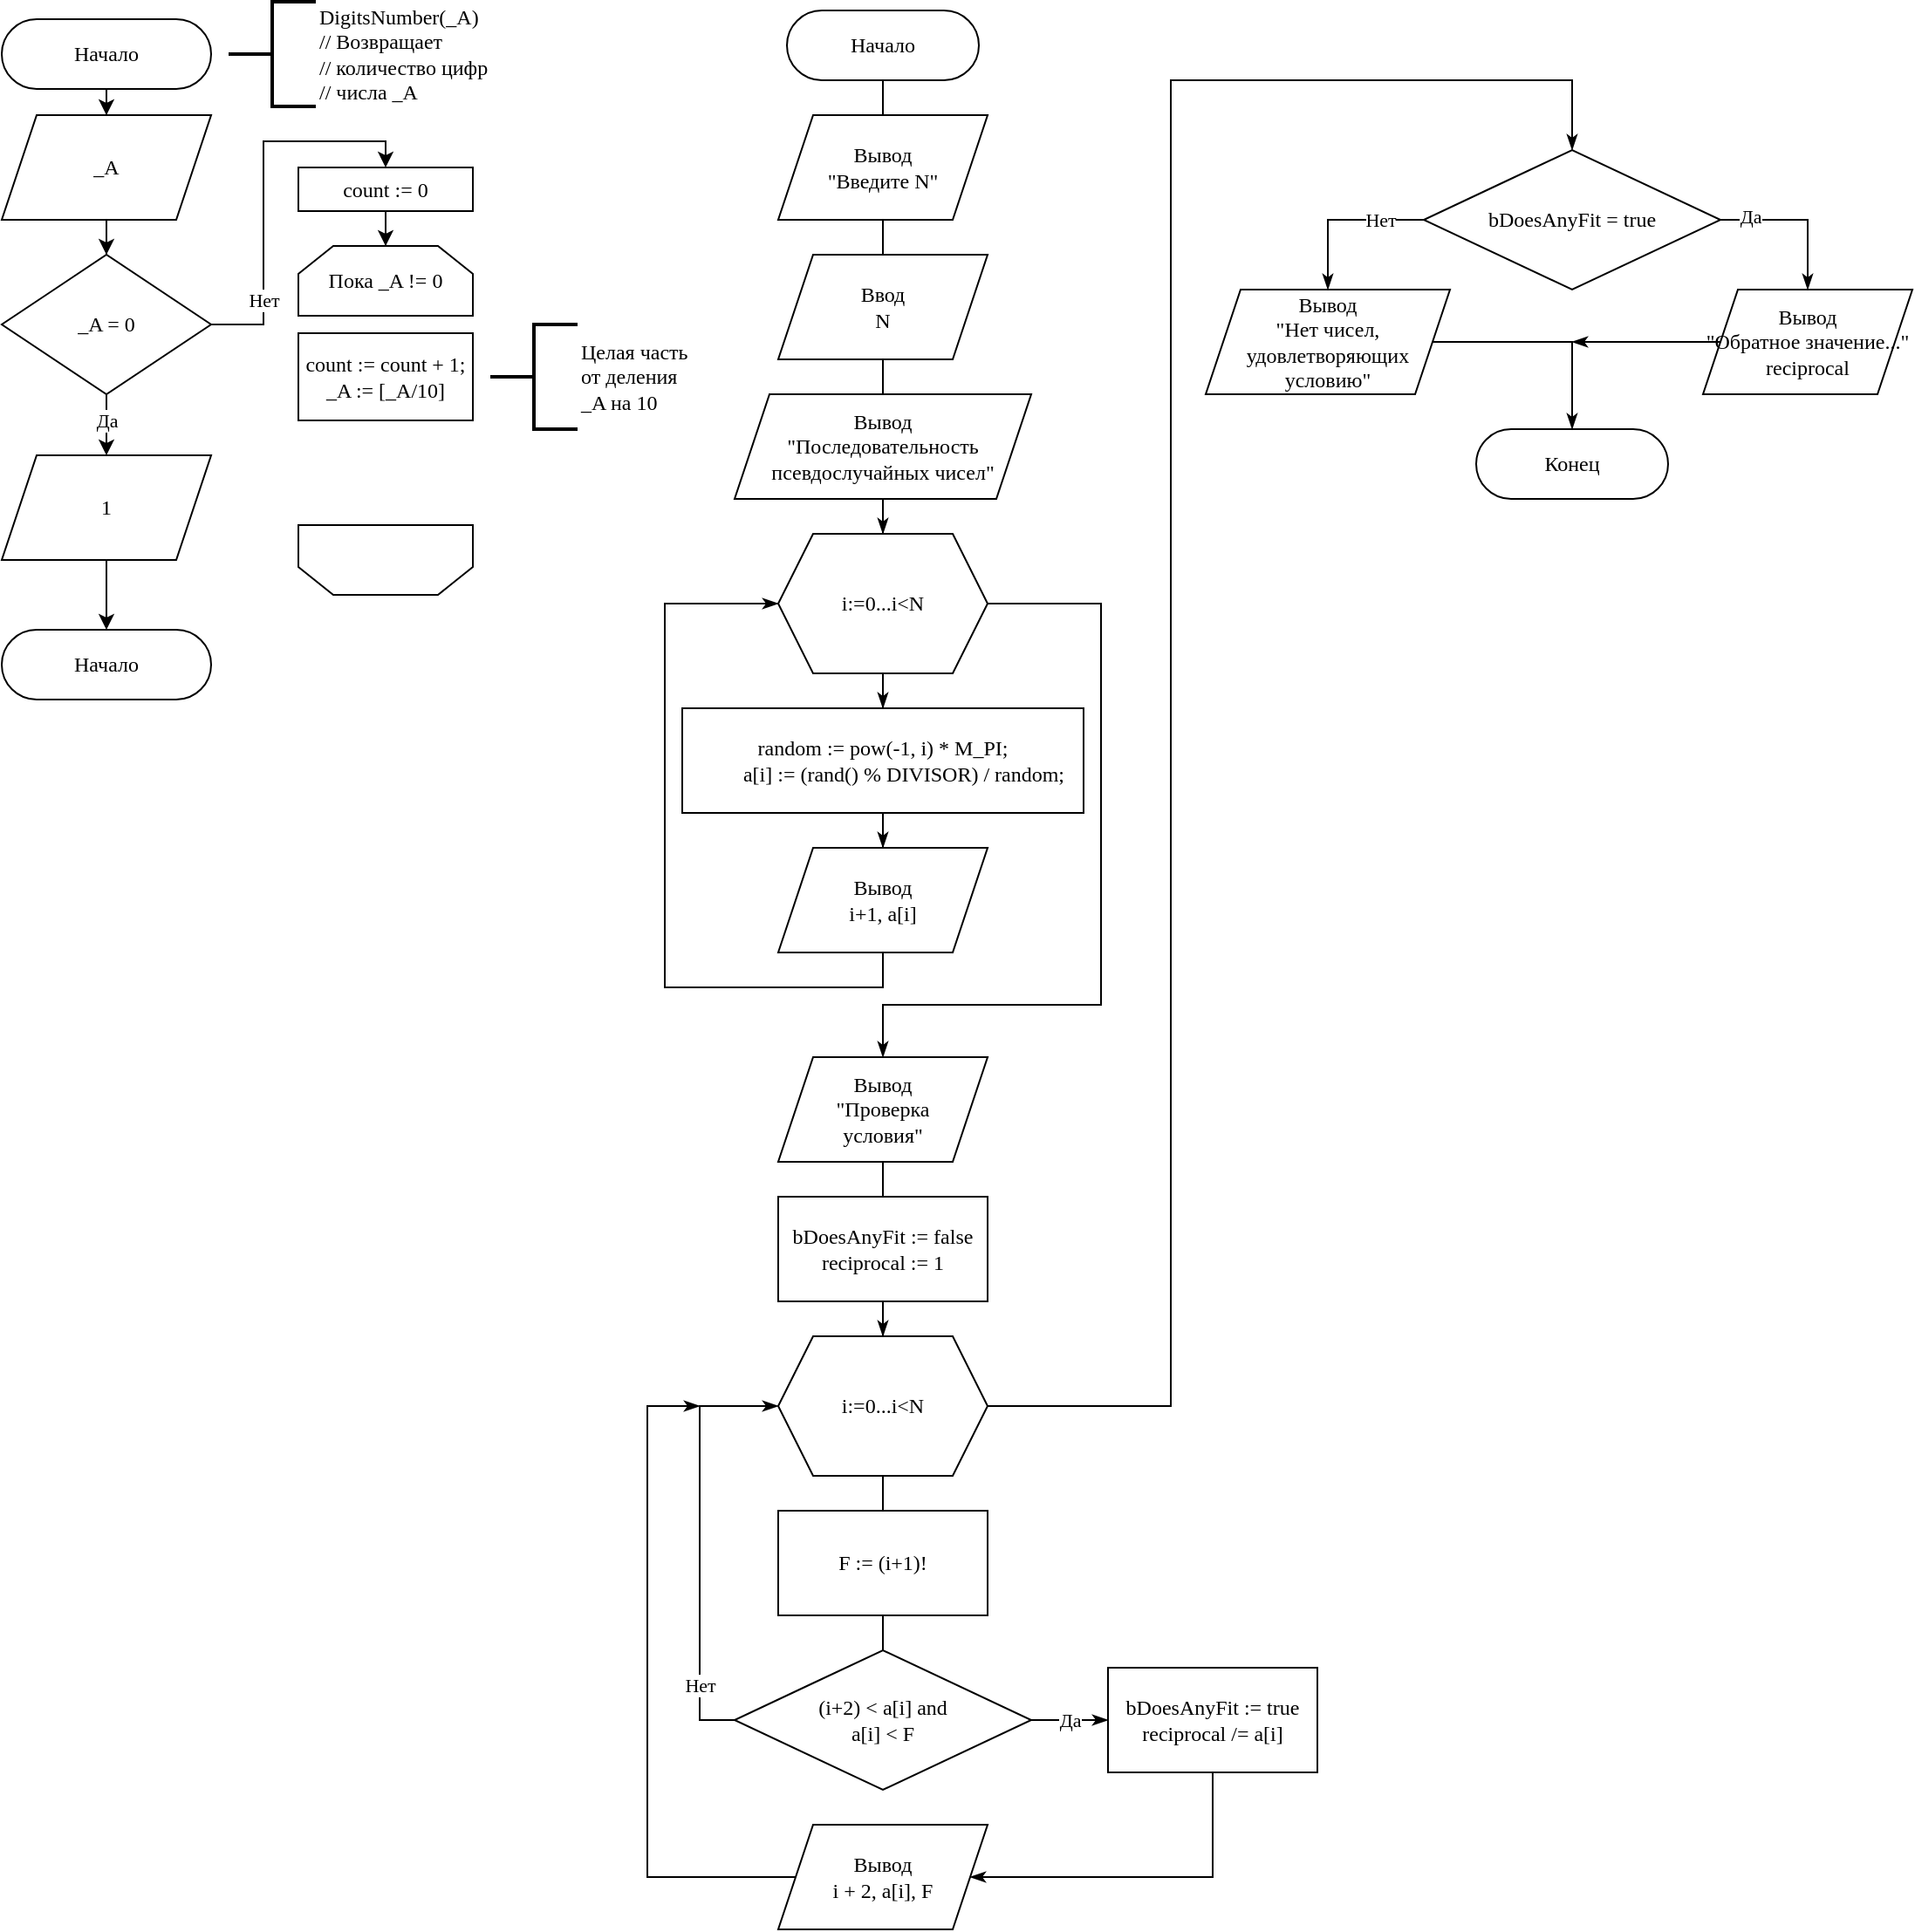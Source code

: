 <mxfile version="14.0.1" type="github">
  <diagram id="bkQqEIbe-VhgmHZrJ1t0" name="Page-1">
    <mxGraphModel dx="681" dy="482" grid="1" gridSize="10" guides="1" tooltips="1" connect="1" arrows="1" fold="1" page="1" pageScale="1" pageWidth="827" pageHeight="1169" math="0" shadow="0">
      <root>
        <mxCell id="0" />
        <mxCell id="1" parent="0" />
        <mxCell id="5rwyCiuya1J5BVVS9E9V-3" value="" style="edgeStyle=orthogonalEdgeStyle;rounded=0;orthogonalLoop=1;jettySize=auto;html=1;endArrow=none;endFill=0;fontFamily=Consolas;" parent="1" source="5rwyCiuya1J5BVVS9E9V-1" target="5rwyCiuya1J5BVVS9E9V-2" edge="1">
          <mxGeometry relative="1" as="geometry" />
        </mxCell>
        <mxCell id="5rwyCiuya1J5BVVS9E9V-1" value="&lt;div&gt;Начало&lt;/div&gt;" style="rounded=1;whiteSpace=wrap;html=1;arcSize=50;fontFamily=Consolas;" parent="1" vertex="1">
          <mxGeometry x="490" y="35" width="110" height="40" as="geometry" />
        </mxCell>
        <mxCell id="5rwyCiuya1J5BVVS9E9V-2" value="&lt;div&gt;Вывод&lt;/div&gt;&lt;div&gt;&quot;Введите N&quot;&lt;br&gt;&lt;/div&gt;" style="shape=parallelogram;perimeter=parallelogramPerimeter;whiteSpace=wrap;html=1;fixedSize=1;rounded=1;arcSize=0;fontFamily=Consolas;" parent="1" vertex="1">
          <mxGeometry x="485" y="95" width="120" height="60" as="geometry" />
        </mxCell>
        <mxCell id="Fq7ygxc2qLZX_tcr9OD_-17" value="" style="edgeStyle=orthogonalEdgeStyle;rounded=0;orthogonalLoop=1;jettySize=auto;html=1;endArrow=none;endFill=0;strokeColor=#000000;strokeWidth=1;fontFamily=Consolas;" parent="1" source="5rwyCiuya1J5BVVS9E9V-4" target="5rwyCiuya1J5BVVS9E9V-2" edge="1">
          <mxGeometry relative="1" as="geometry" />
        </mxCell>
        <mxCell id="Fq7ygxc2qLZX_tcr9OD_-19" value="" style="edgeStyle=orthogonalEdgeStyle;rounded=0;orthogonalLoop=1;jettySize=auto;html=1;endArrow=none;endFill=0;strokeColor=#000000;strokeWidth=1;fontFamily=Consolas;" parent="1" source="5rwyCiuya1J5BVVS9E9V-4" edge="1">
          <mxGeometry relative="1" as="geometry">
            <mxPoint x="545" y="255" as="targetPoint" />
          </mxGeometry>
        </mxCell>
        <mxCell id="5rwyCiuya1J5BVVS9E9V-4" value="&lt;div&gt;Ввод&lt;/div&gt;&lt;div&gt;N&lt;br&gt;&lt;/div&gt;" style="shape=parallelogram;perimeter=parallelogramPerimeter;whiteSpace=wrap;html=1;fixedSize=1;rounded=1;arcSize=0;fontFamily=Consolas;" parent="1" vertex="1">
          <mxGeometry x="485" y="175" width="120" height="60" as="geometry" />
        </mxCell>
        <mxCell id="5rwyCiuya1J5BVVS9E9V-6" style="edgeStyle=orthogonalEdgeStyle;rounded=0;orthogonalLoop=1;jettySize=auto;html=1;exitX=0.5;exitY=1;exitDx=0;exitDy=0;fontFamily=Consolas;" parent="1" source="5rwyCiuya1J5BVVS9E9V-4" target="5rwyCiuya1J5BVVS9E9V-4" edge="1">
          <mxGeometry relative="1" as="geometry" />
        </mxCell>
        <mxCell id="Fq7ygxc2qLZX_tcr9OD_-21" value="" style="edgeStyle=orthogonalEdgeStyle;rounded=0;orthogonalLoop=1;jettySize=auto;html=1;endArrow=none;endFill=0;strokeColor=#000000;strokeWidth=1;fontFamily=Consolas;" parent="1" source="5rwyCiuya1J5BVVS9E9V-17" target="Fq7ygxc2qLZX_tcr9OD_-20" edge="1">
          <mxGeometry relative="1" as="geometry" />
        </mxCell>
        <mxCell id="Fq7ygxc2qLZX_tcr9OD_-41" value="" style="edgeStyle=orthogonalEdgeStyle;rounded=0;orthogonalLoop=1;jettySize=auto;html=1;endArrow=classicThin;endFill=1;strokeColor=#000000;strokeWidth=1;fontFamily=Consolas;" parent="1" source="5rwyCiuya1J5BVVS9E9V-17" target="Fq7ygxc2qLZX_tcr9OD_-40" edge="1">
          <mxGeometry relative="1" as="geometry" />
        </mxCell>
        <mxCell id="5rwyCiuya1J5BVVS9E9V-17" value="&lt;div&gt;bDoesAnyFit := false&lt;/div&gt;&lt;div&gt;reciprocal := 1&lt;br&gt;&lt;/div&gt;" style="whiteSpace=wrap;html=1;rounded=1;arcSize=0;fontFamily=Consolas;" parent="1" vertex="1">
          <mxGeometry x="485" y="715" width="120" height="60" as="geometry" />
        </mxCell>
        <mxCell id="Fq7ygxc2qLZX_tcr9OD_-20" value="&lt;div&gt;Вывод&lt;/div&gt;&lt;div&gt;&quot;Проверка&lt;/div&gt;&lt;div&gt;условия&quot;&lt;br&gt;&lt;/div&gt;" style="shape=parallelogram;perimeter=parallelogramPerimeter;whiteSpace=wrap;html=1;fixedSize=1;rounded=1;arcSize=0;fontFamily=Consolas;" parent="1" vertex="1">
          <mxGeometry x="485" y="635" width="120" height="60" as="geometry" />
        </mxCell>
        <mxCell id="Fq7ygxc2qLZX_tcr9OD_-30" value="" style="edgeStyle=orthogonalEdgeStyle;rounded=0;orthogonalLoop=1;jettySize=auto;html=1;endArrow=classicThin;endFill=1;strokeColor=#000000;strokeWidth=1;fontFamily=Consolas;" parent="1" source="Fq7ygxc2qLZX_tcr9OD_-28" target="Fq7ygxc2qLZX_tcr9OD_-29" edge="1">
          <mxGeometry relative="1" as="geometry" />
        </mxCell>
        <mxCell id="Fq7ygxc2qLZX_tcr9OD_-38" style="edgeStyle=orthogonalEdgeStyle;rounded=0;orthogonalLoop=1;jettySize=auto;html=1;endArrow=classicThin;endFill=1;strokeColor=#000000;strokeWidth=1;entryX=0.5;entryY=0;entryDx=0;entryDy=0;fontFamily=Consolas;" parent="1" source="Fq7ygxc2qLZX_tcr9OD_-28" target="Fq7ygxc2qLZX_tcr9OD_-20" edge="1">
          <mxGeometry relative="1" as="geometry">
            <mxPoint x="545" y="625" as="targetPoint" />
            <Array as="points">
              <mxPoint x="670" y="375" />
              <mxPoint x="670" y="605" />
              <mxPoint x="545" y="605" />
            </Array>
          </mxGeometry>
        </mxCell>
        <mxCell id="Fq7ygxc2qLZX_tcr9OD_-28" value="i:=0...i&amp;lt;N" style="shape=hexagon;perimeter=hexagonPerimeter2;whiteSpace=wrap;html=1;fixedSize=1;strokeWidth=1;fontFamily=Consolas;" parent="1" vertex="1">
          <mxGeometry x="485" y="335" width="120" height="80" as="geometry" />
        </mxCell>
        <mxCell id="Fq7ygxc2qLZX_tcr9OD_-34" value="" style="edgeStyle=orthogonalEdgeStyle;rounded=0;orthogonalLoop=1;jettySize=auto;html=1;endArrow=classicThin;endFill=1;strokeColor=#000000;strokeWidth=1;fontFamily=Consolas;" parent="1" source="Fq7ygxc2qLZX_tcr9OD_-29" target="Fq7ygxc2qLZX_tcr9OD_-33" edge="1">
          <mxGeometry relative="1" as="geometry" />
        </mxCell>
        <mxCell id="Fq7ygxc2qLZX_tcr9OD_-29" value="random := pow(-1, i) * M_PI;&lt;br&gt;&amp;nbsp;&amp;nbsp;&amp;nbsp;&amp;nbsp;&amp;nbsp;&amp;nbsp;&amp;nbsp; a[i] := (rand() % DIVISOR) / random;" style="whiteSpace=wrap;html=1;strokeWidth=1;fontFamily=Consolas;" parent="1" vertex="1">
          <mxGeometry x="430" y="435" width="230" height="60" as="geometry" />
        </mxCell>
        <mxCell id="Fq7ygxc2qLZX_tcr9OD_-35" style="edgeStyle=orthogonalEdgeStyle;rounded=0;orthogonalLoop=1;jettySize=auto;html=1;endArrow=classicThin;endFill=1;strokeWidth=1;entryX=0;entryY=0.5;entryDx=0;entryDy=0;fontFamily=Consolas;" parent="1" source="Fq7ygxc2qLZX_tcr9OD_-33" target="Fq7ygxc2qLZX_tcr9OD_-28" edge="1">
          <mxGeometry relative="1" as="geometry">
            <mxPoint x="360" y="595" as="targetPoint" />
            <Array as="points">
              <mxPoint x="545" y="595" />
              <mxPoint x="420" y="595" />
              <mxPoint x="420" y="375" />
            </Array>
          </mxGeometry>
        </mxCell>
        <mxCell id="Fq7ygxc2qLZX_tcr9OD_-33" value="&lt;div&gt;Вывод&lt;/div&gt;&lt;div&gt;i+1, a[i]&lt;br&gt;&lt;/div&gt;" style="shape=parallelogram;perimeter=parallelogramPerimeter;whiteSpace=wrap;html=1;fixedSize=1;strokeWidth=1;fontFamily=Consolas;" parent="1" vertex="1">
          <mxGeometry x="485" y="515" width="120" height="60" as="geometry" />
        </mxCell>
        <mxCell id="Fq7ygxc2qLZX_tcr9OD_-37" value="" style="edgeStyle=orthogonalEdgeStyle;rounded=0;orthogonalLoop=1;jettySize=auto;html=1;endArrow=classicThin;endFill=1;strokeColor=#000000;strokeWidth=1;fontFamily=Consolas;" parent="1" source="Fq7ygxc2qLZX_tcr9OD_-36" target="Fq7ygxc2qLZX_tcr9OD_-28" edge="1">
          <mxGeometry relative="1" as="geometry" />
        </mxCell>
        <mxCell id="Fq7ygxc2qLZX_tcr9OD_-36" value="&lt;div&gt;Вывод&lt;/div&gt;&lt;div&gt;&quot;Последовательность&lt;/div&gt;&lt;div&gt;псевдослучайных чисел&quot;&lt;br&gt;&lt;/div&gt;" style="shape=parallelogram;perimeter=parallelogramPerimeter;whiteSpace=wrap;html=1;fixedSize=1;rounded=1;arcSize=0;fontFamily=Consolas;" parent="1" vertex="1">
          <mxGeometry x="460" y="255" width="170" height="60" as="geometry" />
        </mxCell>
        <mxCell id="Fq7ygxc2qLZX_tcr9OD_-43" value="" style="edgeStyle=orthogonalEdgeStyle;rounded=0;orthogonalLoop=1;jettySize=auto;html=1;endArrow=none;endFill=0;strokeColor=#000000;strokeWidth=1;fontFamily=Consolas;" parent="1" source="Fq7ygxc2qLZX_tcr9OD_-40" target="Fq7ygxc2qLZX_tcr9OD_-42" edge="1">
          <mxGeometry relative="1" as="geometry" />
        </mxCell>
        <mxCell id="Fq7ygxc2qLZX_tcr9OD_-54" style="edgeStyle=orthogonalEdgeStyle;rounded=0;orthogonalLoop=1;jettySize=auto;html=1;endArrow=classicThin;endFill=1;strokeColor=#000000;strokeWidth=1;entryX=0.5;entryY=0;entryDx=0;entryDy=0;fontFamily=Consolas;" parent="1" source="Fq7ygxc2qLZX_tcr9OD_-40" target="Fq7ygxc2qLZX_tcr9OD_-55" edge="1">
          <mxGeometry relative="1" as="geometry">
            <mxPoint x="1020" y="115" as="targetPoint" />
            <Array as="points">
              <mxPoint x="710" y="835" />
              <mxPoint x="710" y="75" />
              <mxPoint x="940" y="75" />
            </Array>
          </mxGeometry>
        </mxCell>
        <mxCell id="Fq7ygxc2qLZX_tcr9OD_-40" value="i:=0...i&amp;lt;N" style="shape=hexagon;perimeter=hexagonPerimeter2;whiteSpace=wrap;html=1;fixedSize=1;rounded=1;arcSize=0;fontFamily=Consolas;" parent="1" vertex="1">
          <mxGeometry x="485" y="795" width="120" height="80" as="geometry" />
        </mxCell>
        <mxCell id="Fq7ygxc2qLZX_tcr9OD_-45" value="" style="edgeStyle=orthogonalEdgeStyle;rounded=0;orthogonalLoop=1;jettySize=auto;html=1;endArrow=none;endFill=0;strokeColor=#000000;strokeWidth=1;fontFamily=Consolas;" parent="1" source="Fq7ygxc2qLZX_tcr9OD_-42" target="Fq7ygxc2qLZX_tcr9OD_-44" edge="1">
          <mxGeometry relative="1" as="geometry" />
        </mxCell>
        <mxCell id="Fq7ygxc2qLZX_tcr9OD_-42" value="&lt;div&gt;F := (i+1)!&lt;/div&gt;" style="whiteSpace=wrap;html=1;rounded=1;arcSize=0;fontFamily=Consolas;" parent="1" vertex="1">
          <mxGeometry x="485" y="895" width="120" height="60" as="geometry" />
        </mxCell>
        <mxCell id="Fq7ygxc2qLZX_tcr9OD_-46" value="Нет" style="edgeStyle=orthogonalEdgeStyle;rounded=0;orthogonalLoop=1;jettySize=auto;html=1;endArrow=classicThin;endFill=1;strokeColor=#000000;strokeWidth=1;entryX=0;entryY=0.5;entryDx=0;entryDy=0;fontFamily=Consolas;" parent="1" source="Fq7ygxc2qLZX_tcr9OD_-44" target="Fq7ygxc2qLZX_tcr9OD_-40" edge="1">
          <mxGeometry x="-0.673" relative="1" as="geometry">
            <mxPoint x="410" y="835" as="targetPoint" />
            <Array as="points">
              <mxPoint x="440" y="1015" />
              <mxPoint x="440" y="835" />
            </Array>
            <mxPoint as="offset" />
          </mxGeometry>
        </mxCell>
        <mxCell id="Fq7ygxc2qLZX_tcr9OD_-48" value="&lt;div&gt;Да&lt;/div&gt;" style="edgeStyle=orthogonalEdgeStyle;rounded=0;orthogonalLoop=1;jettySize=auto;html=1;endArrow=classicThin;endFill=1;strokeColor=#000000;strokeWidth=1;fontFamily=Consolas;" parent="1" source="Fq7ygxc2qLZX_tcr9OD_-44" target="Fq7ygxc2qLZX_tcr9OD_-47" edge="1">
          <mxGeometry relative="1" as="geometry" />
        </mxCell>
        <mxCell id="Fq7ygxc2qLZX_tcr9OD_-44" value="&lt;div&gt;(i+2) &amp;lt; a[i] and&lt;/div&gt;&lt;div&gt;a[i] &amp;lt; F&lt;br&gt;&lt;/div&gt;" style="rhombus;whiteSpace=wrap;html=1;rounded=1;arcSize=0;fontFamily=Consolas;" parent="1" vertex="1">
          <mxGeometry x="460" y="975" width="170" height="80" as="geometry" />
        </mxCell>
        <mxCell id="Fq7ygxc2qLZX_tcr9OD_-51" value="" style="edgeStyle=orthogonalEdgeStyle;rounded=0;orthogonalLoop=1;jettySize=auto;html=1;endArrow=classicThin;endFill=1;strokeColor=#000000;strokeWidth=1;fontFamily=Consolas;" parent="1" source="Fq7ygxc2qLZX_tcr9OD_-47" target="Fq7ygxc2qLZX_tcr9OD_-50" edge="1">
          <mxGeometry relative="1" as="geometry">
            <Array as="points">
              <mxPoint x="734" y="1105" />
            </Array>
          </mxGeometry>
        </mxCell>
        <mxCell id="Fq7ygxc2qLZX_tcr9OD_-47" value="&lt;div&gt;bDoesAnyFit := true&lt;/div&gt;&lt;div&gt;reciprocal /= a[i]&lt;br&gt;&lt;/div&gt;" style="whiteSpace=wrap;html=1;rounded=1;arcSize=0;fontFamily=Consolas;" parent="1" vertex="1">
          <mxGeometry x="674" y="985" width="120" height="60" as="geometry" />
        </mxCell>
        <mxCell id="Fq7ygxc2qLZX_tcr9OD_-52" style="edgeStyle=orthogonalEdgeStyle;rounded=0;orthogonalLoop=1;jettySize=auto;html=1;endArrow=classicThin;endFill=1;strokeColor=#000000;strokeWidth=1;fontFamily=Consolas;" parent="1" source="Fq7ygxc2qLZX_tcr9OD_-50" edge="1">
          <mxGeometry relative="1" as="geometry">
            <mxPoint x="440" y="835" as="targetPoint" />
            <Array as="points">
              <mxPoint x="410" y="1105" />
              <mxPoint x="410" y="835" />
            </Array>
          </mxGeometry>
        </mxCell>
        <mxCell id="Fq7ygxc2qLZX_tcr9OD_-50" value="&lt;div&gt;Вывод&lt;/div&gt;&lt;div&gt;i + 2, a[i], F&lt;br&gt;&lt;/div&gt;" style="shape=parallelogram;perimeter=parallelogramPerimeter;whiteSpace=wrap;html=1;fixedSize=1;rounded=1;arcSize=0;fontFamily=Consolas;" parent="1" vertex="1">
          <mxGeometry x="485" y="1075" width="120" height="60" as="geometry" />
        </mxCell>
        <mxCell id="Fq7ygxc2qLZX_tcr9OD_-56" style="edgeStyle=orthogonalEdgeStyle;rounded=0;orthogonalLoop=1;jettySize=auto;html=1;endArrow=classicThin;endFill=1;strokeColor=#000000;strokeWidth=1;entryX=0.5;entryY=0;entryDx=0;entryDy=0;fontFamily=Consolas;exitX=1;exitY=0.5;exitDx=0;exitDy=0;" parent="1" source="Fq7ygxc2qLZX_tcr9OD_-55" target="Fq7ygxc2qLZX_tcr9OD_-57" edge="1">
          <mxGeometry relative="1" as="geometry">
            <mxPoint x="1085" y="175" as="targetPoint" />
            <mxPoint x="1000" y="155" as="sourcePoint" />
            <Array as="points">
              <mxPoint x="1075" y="155" />
            </Array>
          </mxGeometry>
        </mxCell>
        <mxCell id="Fq7ygxc2qLZX_tcr9OD_-58" value="Да" style="edgeLabel;html=1;align=center;verticalAlign=middle;resizable=0;points=[];fontFamily=Consolas;" parent="Fq7ygxc2qLZX_tcr9OD_-56" vertex="1" connectable="0">
          <mxGeometry x="-0.627" y="2" relative="1" as="geometry">
            <mxPoint as="offset" />
          </mxGeometry>
        </mxCell>
        <mxCell id="Fq7ygxc2qLZX_tcr9OD_-59" value="Нет" style="edgeStyle=orthogonalEdgeStyle;rounded=0;orthogonalLoop=1;jettySize=auto;html=1;endArrow=classicThin;endFill=1;strokeColor=#000000;strokeWidth=1;fontFamily=Consolas;exitX=0;exitY=0.5;exitDx=0;exitDy=0;" parent="1" source="Fq7ygxc2qLZX_tcr9OD_-55" edge="1">
          <mxGeometry x="-0.473" relative="1" as="geometry">
            <mxPoint x="800" y="195" as="targetPoint" />
            <mxPoint x="875" y="155" as="sourcePoint" />
            <Array as="points">
              <mxPoint x="800" y="155" />
            </Array>
            <mxPoint as="offset" />
          </mxGeometry>
        </mxCell>
        <mxCell id="Fq7ygxc2qLZX_tcr9OD_-55" value="bDoesAnyFit = true" style="rhombus;whiteSpace=wrap;html=1;rounded=1;arcSize=0;fontFamily=Consolas;" parent="1" vertex="1">
          <mxGeometry x="855" y="115" width="170" height="80" as="geometry" />
        </mxCell>
        <mxCell id="Fq7ygxc2qLZX_tcr9OD_-64" style="edgeStyle=orthogonalEdgeStyle;rounded=0;orthogonalLoop=1;jettySize=auto;html=1;endArrow=classicThin;endFill=1;strokeColor=#000000;strokeWidth=1;fontFamily=Consolas;" parent="1" source="Fq7ygxc2qLZX_tcr9OD_-57" edge="1">
          <mxGeometry relative="1" as="geometry">
            <mxPoint x="940" y="225" as="targetPoint" />
          </mxGeometry>
        </mxCell>
        <mxCell id="Fq7ygxc2qLZX_tcr9OD_-57" value="&lt;div&gt;Вывод&lt;/div&gt;&lt;div&gt;&quot;Обратное значение...&quot;&lt;/div&gt;&lt;div&gt;reciprocal&lt;br&gt;&lt;/div&gt;" style="shape=parallelogram;perimeter=parallelogramPerimeter;whiteSpace=wrap;html=1;fixedSize=1;rounded=1;arcSize=0;fontFamily=Consolas;" parent="1" vertex="1">
          <mxGeometry x="1015" y="195" width="120" height="60" as="geometry" />
        </mxCell>
        <mxCell id="Fq7ygxc2qLZX_tcr9OD_-62" value="" style="edgeStyle=orthogonalEdgeStyle;rounded=0;orthogonalLoop=1;jettySize=auto;html=1;endArrow=classicThin;endFill=1;strokeColor=#000000;strokeWidth=1;fontFamily=Consolas;entryX=0.5;entryY=0;entryDx=0;entryDy=0;" parent="1" source="Fq7ygxc2qLZX_tcr9OD_-60" target="Fq7ygxc2qLZX_tcr9OD_-63" edge="1">
          <mxGeometry relative="1" as="geometry">
            <mxPoint x="930" y="345.0" as="targetPoint" />
            <Array as="points">
              <mxPoint x="940" y="225" />
            </Array>
          </mxGeometry>
        </mxCell>
        <mxCell id="Fq7ygxc2qLZX_tcr9OD_-60" value="&lt;div&gt;Вывод&lt;/div&gt;&lt;div&gt;&quot;Нет чисел, удовлетворяющих условию&quot;&lt;br&gt;&lt;/div&gt;" style="shape=parallelogram;perimeter=parallelogramPerimeter;whiteSpace=wrap;html=1;fixedSize=1;rounded=1;arcSize=0;fontFamily=Consolas;" parent="1" vertex="1">
          <mxGeometry x="730" y="195" width="140" height="60" as="geometry" />
        </mxCell>
        <mxCell id="Fq7ygxc2qLZX_tcr9OD_-63" value="Конец" style="rounded=1;whiteSpace=wrap;html=1;arcSize=50;fontFamily=Consolas;" parent="1" vertex="1">
          <mxGeometry x="885" y="275" width="110" height="40" as="geometry" />
        </mxCell>
        <mxCell id="iHEAeSneq3tE51cVCp4O-12" value="" style="edgeStyle=orthogonalEdgeStyle;rounded=0;orthogonalLoop=1;jettySize=auto;html=1;endArrow=classic;endFill=1;fontFamily=Consolas;" edge="1" parent="1" source="fqr5YVxQ2FodwoZgZFr7-1" target="iHEAeSneq3tE51cVCp4O-11">
          <mxGeometry relative="1" as="geometry" />
        </mxCell>
        <mxCell id="fqr5YVxQ2FodwoZgZFr7-1" value="&lt;div&gt;Начало&lt;/div&gt;" style="rounded=1;whiteSpace=wrap;html=1;arcSize=50;fontFamily=Consolas;" parent="1" vertex="1">
          <mxGeometry x="40" y="40" width="120" height="40" as="geometry" />
        </mxCell>
        <mxCell id="iHEAeSneq3tE51cVCp4O-1" value="&lt;div&gt;DigitsNumber(_A)&lt;/div&gt;&lt;div&gt;// Возвращает&lt;/div&gt;&lt;div&gt;// количество цифр&lt;/div&gt;&lt;div&gt;// числа _A&lt;br&gt;&lt;/div&gt;" style="strokeWidth=2;html=1;shape=mxgraph.flowchart.annotation_2;align=left;labelPosition=right;pointerEvents=1;fontFamily=Consolas;" vertex="1" parent="1">
          <mxGeometry x="170" y="30" width="50" height="60" as="geometry" />
        </mxCell>
        <mxCell id="iHEAeSneq3tE51cVCp4O-5" value="Да" style="edgeStyle=orthogonalEdgeStyle;rounded=0;orthogonalLoop=1;jettySize=auto;html=1;endArrow=classic;endFill=1;fontFamily=Consolas;" edge="1" parent="1" source="iHEAeSneq3tE51cVCp4O-2" target="iHEAeSneq3tE51cVCp4O-4">
          <mxGeometry x="0.111" relative="1" as="geometry">
            <mxPoint as="offset" />
          </mxGeometry>
        </mxCell>
        <mxCell id="iHEAeSneq3tE51cVCp4O-9" value="Нет" style="edgeStyle=orthogonalEdgeStyle;rounded=0;orthogonalLoop=1;jettySize=auto;html=1;endArrow=classic;endFill=1;fontFamily=Consolas;entryX=0.5;entryY=0;entryDx=0;entryDy=0;" edge="1" parent="1" source="iHEAeSneq3tE51cVCp4O-2" target="iHEAeSneq3tE51cVCp4O-16">
          <mxGeometry x="-0.599" relative="1" as="geometry">
            <mxPoint x="260" y="120" as="targetPoint" />
            <Array as="points">
              <mxPoint x="190" y="215" />
              <mxPoint x="190" y="110" />
              <mxPoint x="260" y="110" />
            </Array>
            <mxPoint as="offset" />
          </mxGeometry>
        </mxCell>
        <mxCell id="iHEAeSneq3tE51cVCp4O-2" value="_A = 0" style="rhombus;whiteSpace=wrap;html=1;rounded=1;fontFamily=Consolas;arcSize=0;" vertex="1" parent="1">
          <mxGeometry x="40" y="175" width="120" height="80" as="geometry" />
        </mxCell>
        <mxCell id="iHEAeSneq3tE51cVCp4O-7" value="" style="edgeStyle=orthogonalEdgeStyle;rounded=0;orthogonalLoop=1;jettySize=auto;html=1;endArrow=classic;endFill=1;fontFamily=Consolas;" edge="1" parent="1" source="iHEAeSneq3tE51cVCp4O-4" target="iHEAeSneq3tE51cVCp4O-6">
          <mxGeometry relative="1" as="geometry" />
        </mxCell>
        <mxCell id="iHEAeSneq3tE51cVCp4O-4" value="1" style="shape=parallelogram;perimeter=parallelogramPerimeter;whiteSpace=wrap;html=1;fixedSize=1;rounded=1;fontFamily=Consolas;arcSize=0;" vertex="1" parent="1">
          <mxGeometry x="40" y="290" width="120" height="60" as="geometry" />
        </mxCell>
        <mxCell id="iHEAeSneq3tE51cVCp4O-6" value="&lt;div&gt;Начало&lt;/div&gt;" style="rounded=1;whiteSpace=wrap;html=1;arcSize=50;fontFamily=Consolas;" vertex="1" parent="1">
          <mxGeometry x="40" y="390" width="120" height="40" as="geometry" />
        </mxCell>
        <mxCell id="iHEAeSneq3tE51cVCp4O-13" value="" style="edgeStyle=orthogonalEdgeStyle;rounded=0;orthogonalLoop=1;jettySize=auto;html=1;endArrow=classic;endFill=1;fontFamily=Consolas;" edge="1" parent="1" source="iHEAeSneq3tE51cVCp4O-11" target="iHEAeSneq3tE51cVCp4O-2">
          <mxGeometry relative="1" as="geometry" />
        </mxCell>
        <mxCell id="iHEAeSneq3tE51cVCp4O-11" value="_A" style="shape=parallelogram;perimeter=parallelogramPerimeter;whiteSpace=wrap;html=1;fixedSize=1;rounded=1;fontFamily=Consolas;arcSize=0;" vertex="1" parent="1">
          <mxGeometry x="40" y="95" width="120" height="60" as="geometry" />
        </mxCell>
        <mxCell id="iHEAeSneq3tE51cVCp4O-15" value="Пока _A != 0" style="shape=loopLimit;whiteSpace=wrap;html=1;rounded=1;fontFamily=Consolas;arcSize=0;" vertex="1" parent="1">
          <mxGeometry x="210" y="170" width="100" height="40" as="geometry" />
        </mxCell>
        <mxCell id="iHEAeSneq3tE51cVCp4O-17" value="" style="edgeStyle=orthogonalEdgeStyle;rounded=0;orthogonalLoop=1;jettySize=auto;html=1;endArrow=classic;endFill=1;fontFamily=Consolas;" edge="1" parent="1" source="iHEAeSneq3tE51cVCp4O-16" target="iHEAeSneq3tE51cVCp4O-15">
          <mxGeometry relative="1" as="geometry" />
        </mxCell>
        <mxCell id="iHEAeSneq3tE51cVCp4O-16" value="count := 0" style="whiteSpace=wrap;html=1;rounded=1;arcSize=0;fontFamily=Consolas;" vertex="1" parent="1">
          <mxGeometry x="210" y="125" width="100" height="25" as="geometry" />
        </mxCell>
        <mxCell id="iHEAeSneq3tE51cVCp4O-18" value="" style="shape=loopLimit;whiteSpace=wrap;html=1;rounded=1;fontFamily=Consolas;arcSize=0;rotation=-180;" vertex="1" parent="1">
          <mxGeometry x="210" y="330" width="100" height="40" as="geometry" />
        </mxCell>
        <mxCell id="iHEAeSneq3tE51cVCp4O-20" value="&lt;div&gt;count := count + 1;&lt;br&gt;&lt;/div&gt;&lt;div&gt;_A := [_A/10]&lt;br&gt;&lt;/div&gt;" style="whiteSpace=wrap;html=1;rounded=1;arcSize=0;fontFamily=Consolas;" vertex="1" parent="1">
          <mxGeometry x="210" y="220" width="100" height="50" as="geometry" />
        </mxCell>
        <mxCell id="iHEAeSneq3tE51cVCp4O-21" value="&lt;div&gt;Целая часть&lt;/div&gt;&lt;div&gt;от деления&lt;/div&gt;&lt;div&gt;_A на 10&lt;br&gt;&lt;/div&gt;" style="strokeWidth=2;html=1;shape=mxgraph.flowchart.annotation_2;align=left;labelPosition=right;pointerEvents=1;fontFamily=Consolas;" vertex="1" parent="1">
          <mxGeometry x="320" y="215" width="50" height="60" as="geometry" />
        </mxCell>
      </root>
    </mxGraphModel>
  </diagram>
</mxfile>
